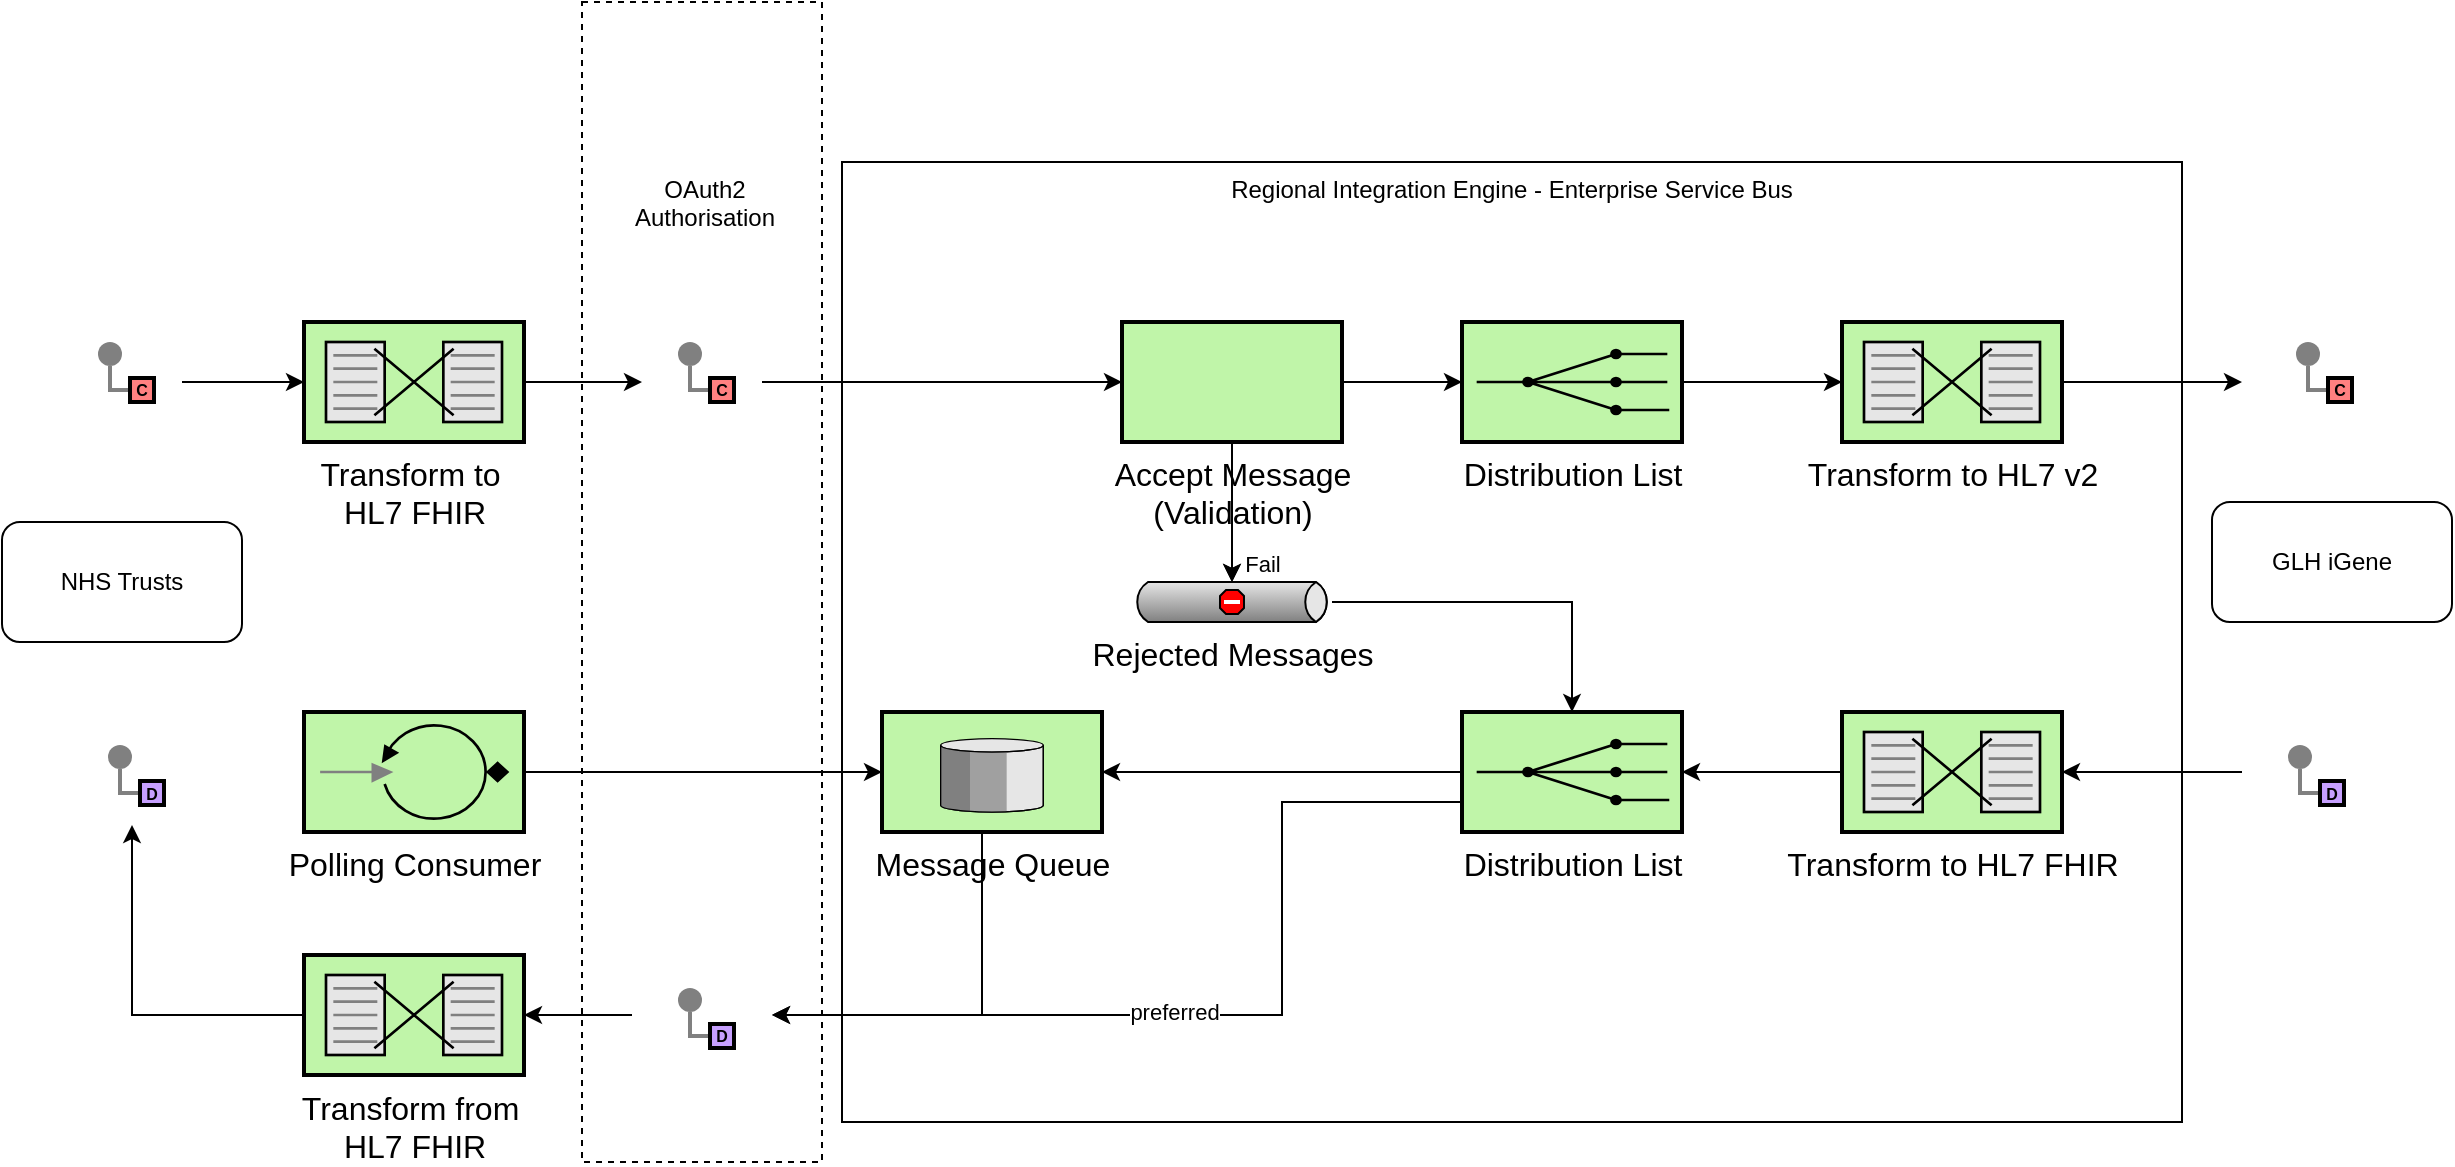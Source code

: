 <mxfile version="26.1.0">
  <diagram name="Page-1" id="toyqWjw3-tFAEOU__Un6">
    <mxGraphModel grid="1" page="1" gridSize="10" guides="1" tooltips="1" connect="1" arrows="1" fold="1" pageScale="1" pageWidth="827" pageHeight="1169" math="0" shadow="0">
      <root>
        <mxCell id="0" />
        <mxCell id="1" parent="0" />
        <mxCell id="Bf6PE_DJ97KZ6822lBHe-4" value="" style="rounded=0;whiteSpace=wrap;html=1;dashed=1;" vertex="1" parent="1">
          <mxGeometry x="-60" y="20" width="120" height="580" as="geometry" />
        </mxCell>
        <mxCell id="HnpPnAv44DMsRuAQf5Vg-59" value="Regional Integration Engine - Enterprise Service Bus" style="rounded=0;whiteSpace=wrap;html=1;verticalAlign=top;" vertex="1" parent="1">
          <mxGeometry x="70" y="100" width="670" height="480" as="geometry" />
        </mxCell>
        <mxCell id="SpyZkMs1lM7mogaTS6Ty-18" style="edgeStyle=orthogonalEdgeStyle;rounded=0;orthogonalLoop=1;jettySize=auto;html=1;entryX=0;entryY=0.5;entryDx=0;entryDy=0;exitX=1;exitY=0.5;exitDx=0;exitDy=0;exitPerimeter=0;" edge="1" parent="1" source="SpyZkMs1lM7mogaTS6Ty-21" target="HnpPnAv44DMsRuAQf5Vg-40">
          <mxGeometry relative="1" as="geometry" />
        </mxCell>
        <mxCell id="SpyZkMs1lM7mogaTS6Ty-4" value="" style="rounded=0;whiteSpace=wrap;html=1;strokeColor=none;" vertex="1" parent="1">
          <mxGeometry x="-320" y="175" width="60" height="70" as="geometry" />
        </mxCell>
        <mxCell id="SpyZkMs1lM7mogaTS6Ty-20" style="edgeStyle=orthogonalEdgeStyle;rounded=0;orthogonalLoop=1;jettySize=auto;html=1;" edge="1" parent="1" source="SpyZkMs1lM7mogaTS6Ty-11" target="SpyZkMs1lM7mogaTS6Ty-19">
          <mxGeometry relative="1" as="geometry" />
        </mxCell>
        <mxCell id="Bf6PE_DJ97KZ6822lBHe-6" value="" style="edgeStyle=orthogonalEdgeStyle;rounded=0;orthogonalLoop=1;jettySize=auto;html=1;" edge="1" parent="1" source="SpyZkMs1lM7mogaTS6Ty-11" target="SpyZkMs1lM7mogaTS6Ty-12">
          <mxGeometry relative="1" as="geometry" />
        </mxCell>
        <mxCell id="SpyZkMs1lM7mogaTS6Ty-11" value="&lt;font style=&quot;font-size: 16px;&quot;&gt;Accept Message &lt;br&gt;(Validation)&lt;/font&gt;" style="strokeWidth=2;dashed=0;align=center;fontSize=8;shape=rect;fillColor=#c0f5a9;verticalLabelPosition=bottom;verticalAlign=top;html=1;" vertex="1" parent="1">
          <mxGeometry x="210" y="180" width="110" height="60" as="geometry" />
        </mxCell>
        <mxCell id="SpyZkMs1lM7mogaTS6Ty-12" value="&lt;font style=&quot;font-size: 16px;&quot;&gt;Rejected Messages&lt;/font&gt;" style="strokeWidth=1;outlineConnect=0;dashed=0;align=center;html=1;fontSize=8;shape=mxgraph.eip.deadLetterChannel;verticalLabelPosition=bottom;labelBackgroundColor=#ffffff;verticalAlign=top;" vertex="1" parent="1">
          <mxGeometry x="215" y="310" width="100" height="20" as="geometry" />
        </mxCell>
        <mxCell id="SpyZkMs1lM7mogaTS6Ty-15" style="edgeStyle=orthogonalEdgeStyle;rounded=0;orthogonalLoop=1;jettySize=auto;html=1;entryX=0;entryY=0;entryDx=50;entryDy=0;entryPerimeter=0;" edge="1" parent="1" source="SpyZkMs1lM7mogaTS6Ty-11" target="SpyZkMs1lM7mogaTS6Ty-12">
          <mxGeometry relative="1" as="geometry" />
        </mxCell>
        <mxCell id="SpyZkMs1lM7mogaTS6Ty-17" value="Fail" style="edgeLabel;html=1;align=center;verticalAlign=middle;resizable=0;points=[];" connectable="0" vertex="1" parent="SpyZkMs1lM7mogaTS6Ty-15">
          <mxGeometry x="0.028" y="-3" relative="1" as="geometry">
            <mxPoint x="18" y="25" as="offset" />
          </mxGeometry>
        </mxCell>
        <mxCell id="SpyZkMs1lM7mogaTS6Ty-19" value="&lt;font style=&quot;font-size: 16px;&quot;&gt;Distribution List&lt;/font&gt;" style="html=1;strokeWidth=2;outlineConnect=0;dashed=0;align=center;fontSize=8;fillColor=#c0f5a9;verticalLabelPosition=bottom;verticalAlign=top;shape=mxgraph.eip.recipient_list;" vertex="1" parent="1">
          <mxGeometry x="380" y="180" width="110" height="60" as="geometry" />
        </mxCell>
        <mxCell id="SpyZkMs1lM7mogaTS6Ty-21" value="&lt;span style=&quot;font-size: 16px;&quot;&gt;Transform to&amp;nbsp;&lt;/span&gt;&lt;div&gt;&lt;span style=&quot;font-size: 16px;&quot;&gt;HL7 FHIR&lt;br&gt;&lt;/span&gt;&lt;/div&gt;" style="html=1;strokeWidth=2;outlineConnect=0;dashed=0;align=center;fontSize=8;shape=mxgraph.eip.message_translator;fillColor=#c0f5a9;verticalLabelPosition=bottom;verticalAlign=top;" vertex="1" parent="1">
          <mxGeometry x="-199" y="180" width="110" height="60" as="geometry" />
        </mxCell>
        <mxCell id="SpyZkMs1lM7mogaTS6Ty-22" style="edgeStyle=orthogonalEdgeStyle;rounded=0;orthogonalLoop=1;jettySize=auto;html=1;entryX=0;entryY=0.5;entryDx=0;entryDy=0;entryPerimeter=0;" edge="1" parent="1" source="SpyZkMs1lM7mogaTS6Ty-4" target="SpyZkMs1lM7mogaTS6Ty-21">
          <mxGeometry relative="1" as="geometry" />
        </mxCell>
        <mxCell id="SpyZkMs1lM7mogaTS6Ty-45" style="edgeStyle=orthogonalEdgeStyle;rounded=0;orthogonalLoop=1;jettySize=auto;html=1;entryX=0;entryY=0.5;entryDx=0;entryDy=0;" edge="1" parent="1" source="SpyZkMs1lM7mogaTS6Ty-23" target="SpyZkMs1lM7mogaTS6Ty-38">
          <mxGeometry relative="1" as="geometry" />
        </mxCell>
        <mxCell id="SpyZkMs1lM7mogaTS6Ty-23" value="&lt;font style=&quot;font-size: 16px;&quot;&gt;Transform to HL7 v2&lt;br&gt;&lt;/font&gt;" style="html=1;strokeWidth=2;outlineConnect=0;dashed=0;align=center;fontSize=8;shape=mxgraph.eip.message_translator;fillColor=#c0f5a9;verticalLabelPosition=bottom;verticalAlign=top;" vertex="1" parent="1">
          <mxGeometry x="570" y="180" width="110" height="60" as="geometry" />
        </mxCell>
        <mxCell id="SpyZkMs1lM7mogaTS6Ty-24" style="edgeStyle=orthogonalEdgeStyle;rounded=0;orthogonalLoop=1;jettySize=auto;html=1;entryX=0;entryY=0.5;entryDx=0;entryDy=0;entryPerimeter=0;exitX=1;exitY=0.5;exitDx=0;exitDy=0;exitPerimeter=0;" edge="1" parent="1" source="SpyZkMs1lM7mogaTS6Ty-19" target="SpyZkMs1lM7mogaTS6Ty-23">
          <mxGeometry relative="1" as="geometry">
            <Array as="points">
              <mxPoint x="550" y="210" />
              <mxPoint x="550" y="210" />
            </Array>
          </mxGeometry>
        </mxCell>
        <mxCell id="SpyZkMs1lM7mogaTS6Ty-38" value="" style="rounded=0;whiteSpace=wrap;html=1;strokeColor=none;" vertex="1" parent="1">
          <mxGeometry x="770" y="185" width="90" height="50" as="geometry" />
        </mxCell>
        <mxCell id="GK4ACq8TZ_gD5xzpB5Gy-1" value="" style="edgeStyle=orthogonalEdgeStyle;rounded=0;exitX=0;exitY=0.5;endArrow=none;dashed=0;html=1;strokeColor=#808080;strokeWidth=2;" edge="1" parent="1" source="GK4ACq8TZ_gD5xzpB5Gy-3" target="GK4ACq8TZ_gD5xzpB5Gy-2">
          <mxGeometry relative="1" as="geometry" />
        </mxCell>
        <mxCell id="GK4ACq8TZ_gD5xzpB5Gy-2" value="" style="strokeWidth=2;dashed=0;align=center;fontSize=8;shape=ellipse;fillColor=#808080;strokeColor=none;" vertex="1" parent="1">
          <mxGeometry x="-302" y="190" width="12" height="12" as="geometry" />
        </mxCell>
        <mxCell id="GK4ACq8TZ_gD5xzpB5Gy-3" value="C" style="strokeWidth=2;dashed=0;align=center;fontSize=8;shape=rect;fillColor=#FF8080;fontStyle=1;whiteSpace=wrap;html=1;" vertex="1" parent="1">
          <mxGeometry x="-286" y="208" width="12" height="12" as="geometry" />
        </mxCell>
        <mxCell id="GK4ACq8TZ_gD5xzpB5Gy-15" value="" style="edgeStyle=orthogonalEdgeStyle;rounded=0;exitX=0;exitY=0.5;endArrow=none;dashed=0;html=1;strokeColor=#808080;strokeWidth=2;" edge="1" parent="1" source="GK4ACq8TZ_gD5xzpB5Gy-17" target="GK4ACq8TZ_gD5xzpB5Gy-16">
          <mxGeometry relative="1" as="geometry" />
        </mxCell>
        <mxCell id="GK4ACq8TZ_gD5xzpB5Gy-16" value="" style="strokeWidth=2;dashed=0;align=center;fontSize=8;shape=ellipse;fillColor=#808080;strokeColor=none;" vertex="1" parent="1">
          <mxGeometry x="797" y="190" width="12" height="12" as="geometry" />
        </mxCell>
        <mxCell id="GK4ACq8TZ_gD5xzpB5Gy-17" value="C" style="strokeWidth=2;dashed=0;align=center;fontSize=8;shape=rect;fillColor=#FF8080;fontStyle=1;whiteSpace=wrap;html=1;" vertex="1" parent="1">
          <mxGeometry x="813" y="208" width="12" height="12" as="geometry" />
        </mxCell>
        <mxCell id="HnpPnAv44DMsRuAQf5Vg-53" style="edgeStyle=orthogonalEdgeStyle;rounded=0;orthogonalLoop=1;jettySize=auto;html=1;" edge="1" parent="1" source="HnpPnAv44DMsRuAQf5Vg-10" target="HnpPnAv44DMsRuAQf5Vg-52">
          <mxGeometry relative="1" as="geometry" />
        </mxCell>
        <mxCell id="Bf6PE_DJ97KZ6822lBHe-1" style="edgeStyle=orthogonalEdgeStyle;rounded=0;orthogonalLoop=1;jettySize=auto;html=1;entryX=1;entryY=0.5;entryDx=0;entryDy=0;exitX=0;exitY=0.75;exitDx=0;exitDy=0;exitPerimeter=0;" edge="1" parent="1" source="HnpPnAv44DMsRuAQf5Vg-10" target="HnpPnAv44DMsRuAQf5Vg-45">
          <mxGeometry relative="1" as="geometry">
            <Array as="points">
              <mxPoint x="290" y="420" />
              <mxPoint x="290" y="526" />
            </Array>
          </mxGeometry>
        </mxCell>
        <mxCell id="Bf6PE_DJ97KZ6822lBHe-2" value="preferred" style="edgeLabel;html=1;align=center;verticalAlign=middle;resizable=0;points=[];" connectable="0" vertex="1" parent="Bf6PE_DJ97KZ6822lBHe-1">
          <mxGeometry x="0.107" y="-2" relative="1" as="geometry">
            <mxPoint x="-1" as="offset" />
          </mxGeometry>
        </mxCell>
        <mxCell id="HnpPnAv44DMsRuAQf5Vg-10" value="&lt;font style=&quot;font-size: 16px;&quot;&gt;Distribution List&lt;/font&gt;" style="html=1;strokeWidth=2;outlineConnect=0;dashed=0;align=center;fontSize=8;fillColor=#c0f5a9;verticalLabelPosition=bottom;verticalAlign=top;shape=mxgraph.eip.recipient_list;" vertex="1" parent="1">
          <mxGeometry x="380" y="375" width="110" height="60" as="geometry" />
        </mxCell>
        <mxCell id="HnpPnAv44DMsRuAQf5Vg-31" style="edgeStyle=orthogonalEdgeStyle;rounded=0;orthogonalLoop=1;jettySize=auto;html=1;" edge="1" parent="1" source="HnpPnAv44DMsRuAQf5Vg-11" target="HnpPnAv44DMsRuAQf5Vg-26">
          <mxGeometry relative="1" as="geometry" />
        </mxCell>
        <mxCell id="HnpPnAv44DMsRuAQf5Vg-11" value="&lt;span style=&quot;font-size: 16px;&quot;&gt;Transform from&amp;nbsp;&lt;/span&gt;&lt;div&gt;&lt;span style=&quot;font-size: 16px;&quot;&gt;HL7 FHIR&lt;br&gt;&lt;/span&gt;&lt;/div&gt;" style="html=1;strokeWidth=2;outlineConnect=0;dashed=0;align=center;fontSize=8;shape=mxgraph.eip.message_translator;fillColor=#c0f5a9;verticalLabelPosition=bottom;verticalAlign=top;" vertex="1" parent="1">
          <mxGeometry x="-199" y="496.5" width="110" height="60" as="geometry" />
        </mxCell>
        <mxCell id="HnpPnAv44DMsRuAQf5Vg-35" style="edgeStyle=orthogonalEdgeStyle;rounded=0;orthogonalLoop=1;jettySize=auto;html=1;" edge="1" parent="1" source="HnpPnAv44DMsRuAQf5Vg-14" target="HnpPnAv44DMsRuAQf5Vg-10">
          <mxGeometry relative="1" as="geometry" />
        </mxCell>
        <mxCell id="HnpPnAv44DMsRuAQf5Vg-14" value="&lt;font style=&quot;font-size: 16px;&quot;&gt;Transform to HL7 FHIR&lt;/font&gt;" style="html=1;strokeWidth=2;outlineConnect=0;dashed=0;align=center;fontSize=8;shape=mxgraph.eip.message_translator;fillColor=#c0f5a9;verticalLabelPosition=bottom;verticalAlign=top;" vertex="1" parent="1">
          <mxGeometry x="570" y="375" width="110" height="60" as="geometry" />
        </mxCell>
        <mxCell id="HnpPnAv44DMsRuAQf5Vg-16" value="" style="rounded=0;whiteSpace=wrap;html=1;strokeColor=none;" vertex="1" parent="1">
          <mxGeometry x="770" y="378.5" width="90" height="53" as="geometry" />
        </mxCell>
        <mxCell id="HnpPnAv44DMsRuAQf5Vg-23" value="" style="edgeStyle=orthogonalEdgeStyle;rounded=0;exitX=0;exitY=0.5;endArrow=none;dashed=0;html=1;strokeColor=#808080;strokeWidth=2;" edge="1" parent="1" source="HnpPnAv44DMsRuAQf5Vg-25" target="HnpPnAv44DMsRuAQf5Vg-24">
          <mxGeometry relative="1" as="geometry" />
        </mxCell>
        <mxCell id="HnpPnAv44DMsRuAQf5Vg-24" value="" style="strokeWidth=2;dashed=0;align=center;fontSize=8;shape=ellipse;fillColor=#808080;strokeColor=none;" vertex="1" parent="1">
          <mxGeometry x="793" y="391.5" width="12" height="12" as="geometry" />
        </mxCell>
        <mxCell id="HnpPnAv44DMsRuAQf5Vg-25" value="D" style="strokeWidth=2;dashed=0;align=center;fontSize=8;shape=rect;fillColor=#C7A0FF;fontStyle=1;whiteSpace=wrap;html=1;" vertex="1" parent="1">
          <mxGeometry x="809" y="409.5" width="12" height="12" as="geometry" />
        </mxCell>
        <mxCell id="HnpPnAv44DMsRuAQf5Vg-26" value="" style="rounded=0;whiteSpace=wrap;html=1;strokeColor=none;" vertex="1" parent="1">
          <mxGeometry x="-320" y="378.5" width="70" height="53" as="geometry" />
        </mxCell>
        <mxCell id="HnpPnAv44DMsRuAQf5Vg-27" value="" style="edgeStyle=orthogonalEdgeStyle;rounded=0;exitX=0;exitY=0.5;endArrow=none;dashed=0;html=1;strokeColor=#808080;strokeWidth=2;" edge="1" parent="1" source="HnpPnAv44DMsRuAQf5Vg-29" target="HnpPnAv44DMsRuAQf5Vg-28">
          <mxGeometry relative="1" as="geometry" />
        </mxCell>
        <mxCell id="HnpPnAv44DMsRuAQf5Vg-28" value="" style="strokeWidth=2;dashed=0;align=center;fontSize=8;shape=ellipse;fillColor=#808080;strokeColor=none;" vertex="1" parent="1">
          <mxGeometry x="-297" y="391.5" width="12" height="12" as="geometry" />
        </mxCell>
        <mxCell id="HnpPnAv44DMsRuAQf5Vg-29" value="D" style="strokeWidth=2;dashed=0;align=center;fontSize=8;shape=rect;fillColor=#C7A0FF;fontStyle=1;whiteSpace=wrap;html=1;" vertex="1" parent="1">
          <mxGeometry x="-281" y="409.5" width="12" height="12" as="geometry" />
        </mxCell>
        <mxCell id="HnpPnAv44DMsRuAQf5Vg-32" style="edgeStyle=orthogonalEdgeStyle;rounded=0;orthogonalLoop=1;jettySize=auto;html=1;entryX=1;entryY=0.5;entryDx=0;entryDy=0;entryPerimeter=0;" edge="1" parent="1" source="HnpPnAv44DMsRuAQf5Vg-16" target="HnpPnAv44DMsRuAQf5Vg-14">
          <mxGeometry relative="1" as="geometry" />
        </mxCell>
        <mxCell id="HnpPnAv44DMsRuAQf5Vg-33" value="GLH iGene" style="rounded=1;whiteSpace=wrap;html=1;" vertex="1" parent="1">
          <mxGeometry x="755" y="270" width="120" height="60" as="geometry" />
        </mxCell>
        <mxCell id="HnpPnAv44DMsRuAQf5Vg-34" value="NHS Trusts" style="rounded=1;whiteSpace=wrap;html=1;" vertex="1" parent="1">
          <mxGeometry x="-350" y="280" width="120" height="60" as="geometry" />
        </mxCell>
        <mxCell id="HnpPnAv44DMsRuAQf5Vg-36" value="&lt;font style=&quot;font-size: 16px;&quot;&gt;Polling Consumer&lt;/font&gt;" style="fillColor=#c0f5a9;dashed=0;outlineConnect=0;strokeWidth=2;html=1;align=center;fontSize=8;verticalLabelPosition=bottom;verticalAlign=top;shape=mxgraph.eip.polling_consumer;" vertex="1" parent="1">
          <mxGeometry x="-199" y="375" width="110" height="60" as="geometry" />
        </mxCell>
        <mxCell id="HnpPnAv44DMsRuAQf5Vg-44" style="edgeStyle=orthogonalEdgeStyle;rounded=0;orthogonalLoop=1;jettySize=auto;html=1;entryX=0;entryY=0.5;entryDx=0;entryDy=0;" edge="1" parent="1" source="HnpPnAv44DMsRuAQf5Vg-40" target="SpyZkMs1lM7mogaTS6Ty-11">
          <mxGeometry relative="1" as="geometry" />
        </mxCell>
        <mxCell id="HnpPnAv44DMsRuAQf5Vg-40" value="" style="rounded=0;whiteSpace=wrap;html=1;strokeColor=none;" vertex="1" parent="1">
          <mxGeometry x="-30" y="175" width="60" height="70" as="geometry" />
        </mxCell>
        <mxCell id="HnpPnAv44DMsRuAQf5Vg-41" value="" style="edgeStyle=orthogonalEdgeStyle;rounded=0;exitX=0;exitY=0.5;endArrow=none;dashed=0;html=1;strokeColor=#808080;strokeWidth=2;" edge="1" parent="1" source="HnpPnAv44DMsRuAQf5Vg-43" target="HnpPnAv44DMsRuAQf5Vg-42">
          <mxGeometry relative="1" as="geometry" />
        </mxCell>
        <mxCell id="HnpPnAv44DMsRuAQf5Vg-42" value="" style="strokeWidth=2;dashed=0;align=center;fontSize=8;shape=ellipse;fillColor=#808080;strokeColor=none;" vertex="1" parent="1">
          <mxGeometry x="-12" y="190" width="12" height="12" as="geometry" />
        </mxCell>
        <mxCell id="HnpPnAv44DMsRuAQf5Vg-43" value="C" style="strokeWidth=2;dashed=0;align=center;fontSize=8;shape=rect;fillColor=#FF8080;fontStyle=1;whiteSpace=wrap;html=1;" vertex="1" parent="1">
          <mxGeometry x="4" y="208" width="12" height="12" as="geometry" />
        </mxCell>
        <mxCell id="HnpPnAv44DMsRuAQf5Vg-50" style="edgeStyle=orthogonalEdgeStyle;rounded=0;orthogonalLoop=1;jettySize=auto;html=1;" edge="1" parent="1" source="HnpPnAv44DMsRuAQf5Vg-45" target="HnpPnAv44DMsRuAQf5Vg-11">
          <mxGeometry relative="1" as="geometry" />
        </mxCell>
        <mxCell id="HnpPnAv44DMsRuAQf5Vg-45" value="" style="rounded=0;whiteSpace=wrap;html=1;strokeColor=none;" vertex="1" parent="1">
          <mxGeometry x="-35" y="500" width="70" height="53" as="geometry" />
        </mxCell>
        <mxCell id="HnpPnAv44DMsRuAQf5Vg-46" value="" style="edgeStyle=orthogonalEdgeStyle;rounded=0;exitX=0;exitY=0.5;endArrow=none;dashed=0;html=1;strokeColor=#808080;strokeWidth=2;" edge="1" parent="1" source="HnpPnAv44DMsRuAQf5Vg-48" target="HnpPnAv44DMsRuAQf5Vg-47">
          <mxGeometry relative="1" as="geometry" />
        </mxCell>
        <mxCell id="HnpPnAv44DMsRuAQf5Vg-47" value="" style="strokeWidth=2;dashed=0;align=center;fontSize=8;shape=ellipse;fillColor=#808080;strokeColor=none;" vertex="1" parent="1">
          <mxGeometry x="-12" y="513" width="12" height="12" as="geometry" />
        </mxCell>
        <mxCell id="HnpPnAv44DMsRuAQf5Vg-48" value="D" style="strokeWidth=2;dashed=0;align=center;fontSize=8;shape=rect;fillColor=#C7A0FF;fontStyle=1;whiteSpace=wrap;html=1;" vertex="1" parent="1">
          <mxGeometry x="4" y="531" width="12" height="12" as="geometry" />
        </mxCell>
        <mxCell id="HnpPnAv44DMsRuAQf5Vg-55" style="edgeStyle=orthogonalEdgeStyle;rounded=0;orthogonalLoop=1;jettySize=auto;html=1;entryX=1;entryY=0.5;entryDx=0;entryDy=0;" edge="1" parent="1" source="HnpPnAv44DMsRuAQf5Vg-52" target="HnpPnAv44DMsRuAQf5Vg-45">
          <mxGeometry relative="1" as="geometry">
            <Array as="points">
              <mxPoint x="140" y="527" />
            </Array>
          </mxGeometry>
        </mxCell>
        <mxCell id="HnpPnAv44DMsRuAQf5Vg-52" value="&lt;font style=&quot;font-size: 16px;&quot;&gt;Message Queue&lt;/font&gt;" style="html=1;strokeWidth=2;outlineConnect=0;dashed=0;align=center;fontSize=8;verticalLabelPosition=bottom;verticalAlign=top;shape=mxgraph.eip.message_store;fillColor=#c0f5a9" vertex="1" parent="1">
          <mxGeometry x="90" y="375" width="110" height="60" as="geometry" />
        </mxCell>
        <mxCell id="HnpPnAv44DMsRuAQf5Vg-54" style="edgeStyle=orthogonalEdgeStyle;rounded=0;orthogonalLoop=1;jettySize=auto;html=1;entryX=0;entryY=0.5;entryDx=0;entryDy=0;entryPerimeter=0;" edge="1" parent="1" source="HnpPnAv44DMsRuAQf5Vg-36" target="HnpPnAv44DMsRuAQf5Vg-52">
          <mxGeometry relative="1" as="geometry" />
        </mxCell>
        <mxCell id="HnpPnAv44DMsRuAQf5Vg-57" style="edgeStyle=orthogonalEdgeStyle;rounded=0;orthogonalLoop=1;jettySize=auto;html=1;entryX=0.5;entryY=0;entryDx=0;entryDy=0;entryPerimeter=0;" edge="1" parent="1" source="SpyZkMs1lM7mogaTS6Ty-12" target="HnpPnAv44DMsRuAQf5Vg-10">
          <mxGeometry relative="1" as="geometry">
            <Array as="points">
              <mxPoint x="435" y="320" />
            </Array>
          </mxGeometry>
        </mxCell>
        <mxCell id="Bf6PE_DJ97KZ6822lBHe-3" value="OAuth2 &lt;br&gt;Authorisation" style="shape=image;html=1;verticalAlign=top;verticalLabelPosition=bottom;labelBackgroundColor=#ffffff;imageAspect=0;aspect=fixed;image=https://cdn4.iconfinder.com/data/icons/ios-web-user-interface-multi-circle-flat-vol-3/512/Authorisation_lock_padlock_password_privacy_safe_security-128.png" vertex="1" parent="1">
          <mxGeometry x="-28" y="42" width="58" height="58" as="geometry" />
        </mxCell>
      </root>
    </mxGraphModel>
  </diagram>
</mxfile>
